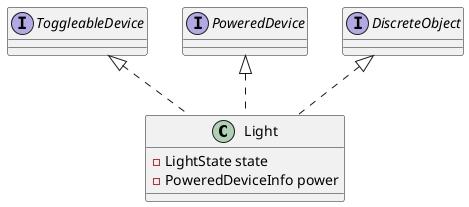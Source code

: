 @startuml Light
class Light implements ToggleableDevice,PoweredDevice,DiscreteObject {
    -LightState state
    -PoweredDeviceInfo power
}
@enduml